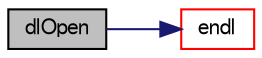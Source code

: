 digraph "dlOpen"
{
  bgcolor="transparent";
  edge [fontname="FreeSans",fontsize="10",labelfontname="FreeSans",labelfontsize="10"];
  node [fontname="FreeSans",fontsize="10",shape=record];
  rankdir="LR";
  Node109547 [label="dlOpen",height=0.2,width=0.4,color="black", fillcolor="grey75", style="filled", fontcolor="black"];
  Node109547 -> Node109548 [color="midnightblue",fontsize="10",style="solid",fontname="FreeSans"];
  Node109548 [label="endl",height=0.2,width=0.4,color="red",URL="$a21124.html#a2db8fe02a0d3909e9351bb4275b23ce4",tooltip="Add newline and flush stream. "];
}

